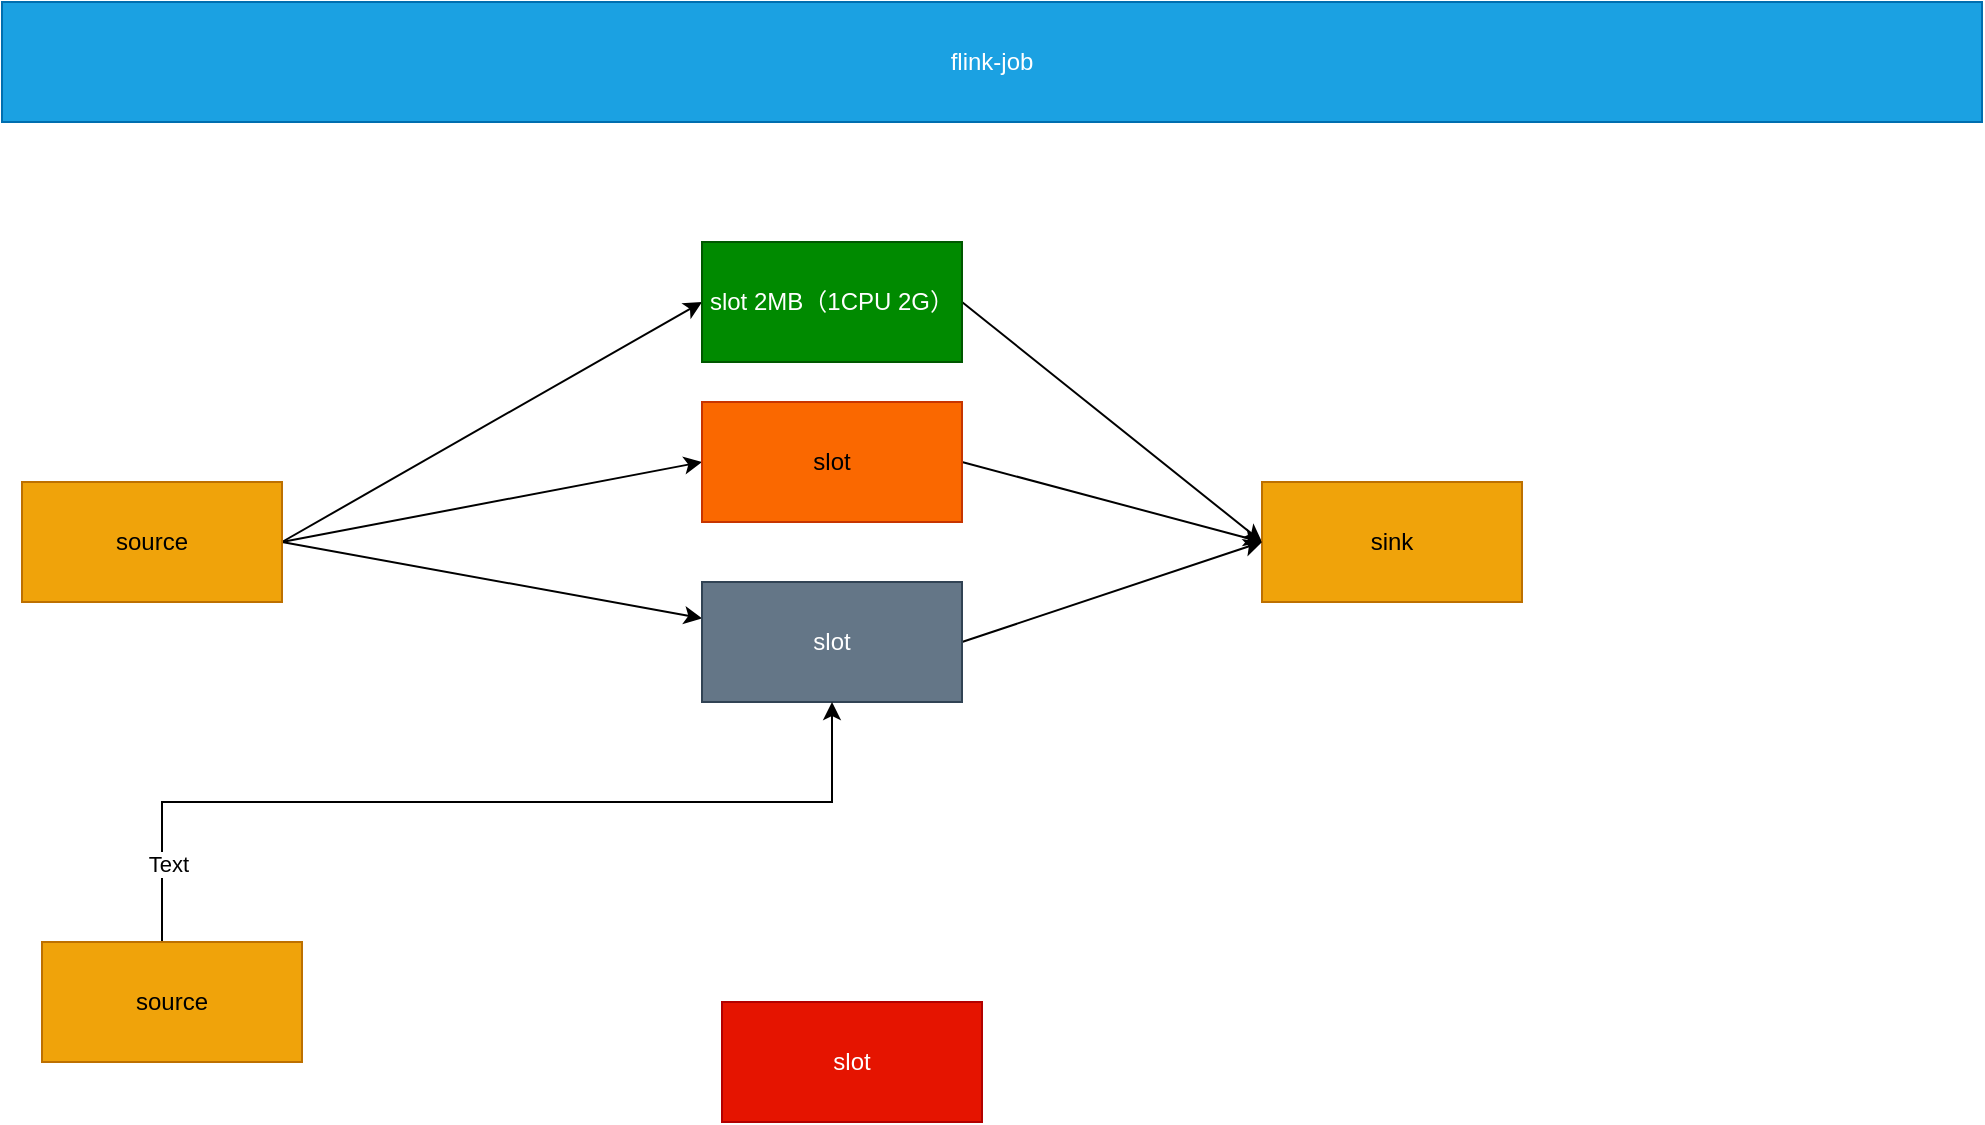 <mxfile version="26.2.14">
  <diagram name="Page-1" id="5lCa0YOT6CwX00j6rBHT">
    <mxGraphModel dx="2066" dy="1103" grid="1" gridSize="10" guides="1" tooltips="1" connect="1" arrows="1" fold="1" page="1" pageScale="1" pageWidth="850" pageHeight="1100" math="0" shadow="0">
      <root>
        <mxCell id="0" />
        <mxCell id="1" parent="0" />
        <mxCell id="ilsEwmVnDZHeaLcJ-qcK-6" value="flink-job" style="rounded=0;whiteSpace=wrap;html=1;fillColor=#1ba1e2;fontColor=#ffffff;strokeColor=#006EAF;" vertex="1" parent="1">
          <mxGeometry x="150" y="260" width="990" height="60" as="geometry" />
        </mxCell>
        <mxCell id="ilsEwmVnDZHeaLcJ-qcK-16" style="rounded=0;orthogonalLoop=1;jettySize=auto;html=1;exitX=1;exitY=0.5;exitDx=0;exitDy=0;entryX=0;entryY=0.5;entryDx=0;entryDy=0;" edge="1" parent="1" source="ilsEwmVnDZHeaLcJ-qcK-8" target="ilsEwmVnDZHeaLcJ-qcK-9">
          <mxGeometry relative="1" as="geometry" />
        </mxCell>
        <mxCell id="ilsEwmVnDZHeaLcJ-qcK-17" style="rounded=0;orthogonalLoop=1;jettySize=auto;html=1;exitX=1;exitY=0.5;exitDx=0;exitDy=0;entryX=0;entryY=0.5;entryDx=0;entryDy=0;" edge="1" parent="1" source="ilsEwmVnDZHeaLcJ-qcK-8" target="ilsEwmVnDZHeaLcJ-qcK-13">
          <mxGeometry relative="1" as="geometry" />
        </mxCell>
        <mxCell id="ilsEwmVnDZHeaLcJ-qcK-20" style="rounded=0;orthogonalLoop=1;jettySize=auto;html=1;exitX=1;exitY=0.5;exitDx=0;exitDy=0;" edge="1" parent="1" source="ilsEwmVnDZHeaLcJ-qcK-8" target="ilsEwmVnDZHeaLcJ-qcK-14">
          <mxGeometry relative="1" as="geometry" />
        </mxCell>
        <mxCell id="ilsEwmVnDZHeaLcJ-qcK-8" value="source" style="rounded=0;whiteSpace=wrap;html=1;fillColor=#f0a30a;fontColor=#000000;strokeColor=#BD7000;" vertex="1" parent="1">
          <mxGeometry x="160" y="500" width="130" height="60" as="geometry" />
        </mxCell>
        <mxCell id="ilsEwmVnDZHeaLcJ-qcK-18" style="rounded=0;orthogonalLoop=1;jettySize=auto;html=1;exitX=1;exitY=0.5;exitDx=0;exitDy=0;entryX=0;entryY=0.5;entryDx=0;entryDy=0;" edge="1" parent="1" source="ilsEwmVnDZHeaLcJ-qcK-9" target="ilsEwmVnDZHeaLcJ-qcK-12">
          <mxGeometry relative="1" as="geometry" />
        </mxCell>
        <mxCell id="ilsEwmVnDZHeaLcJ-qcK-9" value="slot 2MB（1CPU 2G）" style="rounded=0;whiteSpace=wrap;html=1;fillColor=#008a00;fontColor=#ffffff;strokeColor=#005700;" vertex="1" parent="1">
          <mxGeometry x="500" y="380" width="130" height="60" as="geometry" />
        </mxCell>
        <mxCell id="ilsEwmVnDZHeaLcJ-qcK-12" value="sink" style="rounded=0;whiteSpace=wrap;html=1;fillColor=#f0a30a;fontColor=#000000;strokeColor=#BD7000;" vertex="1" parent="1">
          <mxGeometry x="780" y="500" width="130" height="60" as="geometry" />
        </mxCell>
        <mxCell id="ilsEwmVnDZHeaLcJ-qcK-19" style="rounded=0;orthogonalLoop=1;jettySize=auto;html=1;exitX=1;exitY=0.5;exitDx=0;exitDy=0;entryX=0;entryY=0.5;entryDx=0;entryDy=0;" edge="1" parent="1" source="ilsEwmVnDZHeaLcJ-qcK-13" target="ilsEwmVnDZHeaLcJ-qcK-12">
          <mxGeometry relative="1" as="geometry" />
        </mxCell>
        <mxCell id="ilsEwmVnDZHeaLcJ-qcK-13" value="slot" style="rounded=0;whiteSpace=wrap;html=1;fillColor=#fa6800;fontColor=#000000;strokeColor=#C73500;" vertex="1" parent="1">
          <mxGeometry x="500" y="460" width="130" height="60" as="geometry" />
        </mxCell>
        <mxCell id="ilsEwmVnDZHeaLcJ-qcK-21" style="rounded=0;orthogonalLoop=1;jettySize=auto;html=1;exitX=1;exitY=0.5;exitDx=0;exitDy=0;entryX=0;entryY=0.5;entryDx=0;entryDy=0;" edge="1" parent="1" source="ilsEwmVnDZHeaLcJ-qcK-14" target="ilsEwmVnDZHeaLcJ-qcK-12">
          <mxGeometry relative="1" as="geometry" />
        </mxCell>
        <mxCell id="ilsEwmVnDZHeaLcJ-qcK-14" value="slot" style="rounded=0;whiteSpace=wrap;html=1;fillColor=#647687;fontColor=#ffffff;strokeColor=#314354;" vertex="1" parent="1">
          <mxGeometry x="500" y="550" width="130" height="60" as="geometry" />
        </mxCell>
        <mxCell id="ilsEwmVnDZHeaLcJ-qcK-15" value="slot" style="rounded=0;whiteSpace=wrap;html=1;fillColor=#e51400;fontColor=#ffffff;strokeColor=#B20000;" vertex="1" parent="1">
          <mxGeometry x="510" y="760" width="130" height="60" as="geometry" />
        </mxCell>
        <mxCell id="ilsEwmVnDZHeaLcJ-qcK-23" style="edgeStyle=orthogonalEdgeStyle;rounded=0;orthogonalLoop=1;jettySize=auto;html=1;exitX=0.5;exitY=0;exitDx=0;exitDy=0;" edge="1" parent="1" source="ilsEwmVnDZHeaLcJ-qcK-22" target="ilsEwmVnDZHeaLcJ-qcK-14">
          <mxGeometry relative="1" as="geometry">
            <Array as="points">
              <mxPoint x="230" y="730" />
              <mxPoint x="230" y="660" />
              <mxPoint x="565" y="660" />
            </Array>
          </mxGeometry>
        </mxCell>
        <mxCell id="ilsEwmVnDZHeaLcJ-qcK-24" value="Text" style="edgeLabel;html=1;align=center;verticalAlign=middle;resizable=0;points=[];" vertex="1" connectable="0" parent="ilsEwmVnDZHeaLcJ-qcK-23">
          <mxGeometry x="-0.809" y="-3" relative="1" as="geometry">
            <mxPoint as="offset" />
          </mxGeometry>
        </mxCell>
        <mxCell id="ilsEwmVnDZHeaLcJ-qcK-22" value="source" style="rounded=0;whiteSpace=wrap;html=1;fillColor=#f0a30a;fontColor=#000000;strokeColor=#BD7000;" vertex="1" parent="1">
          <mxGeometry x="170" y="730" width="130" height="60" as="geometry" />
        </mxCell>
      </root>
    </mxGraphModel>
  </diagram>
</mxfile>
